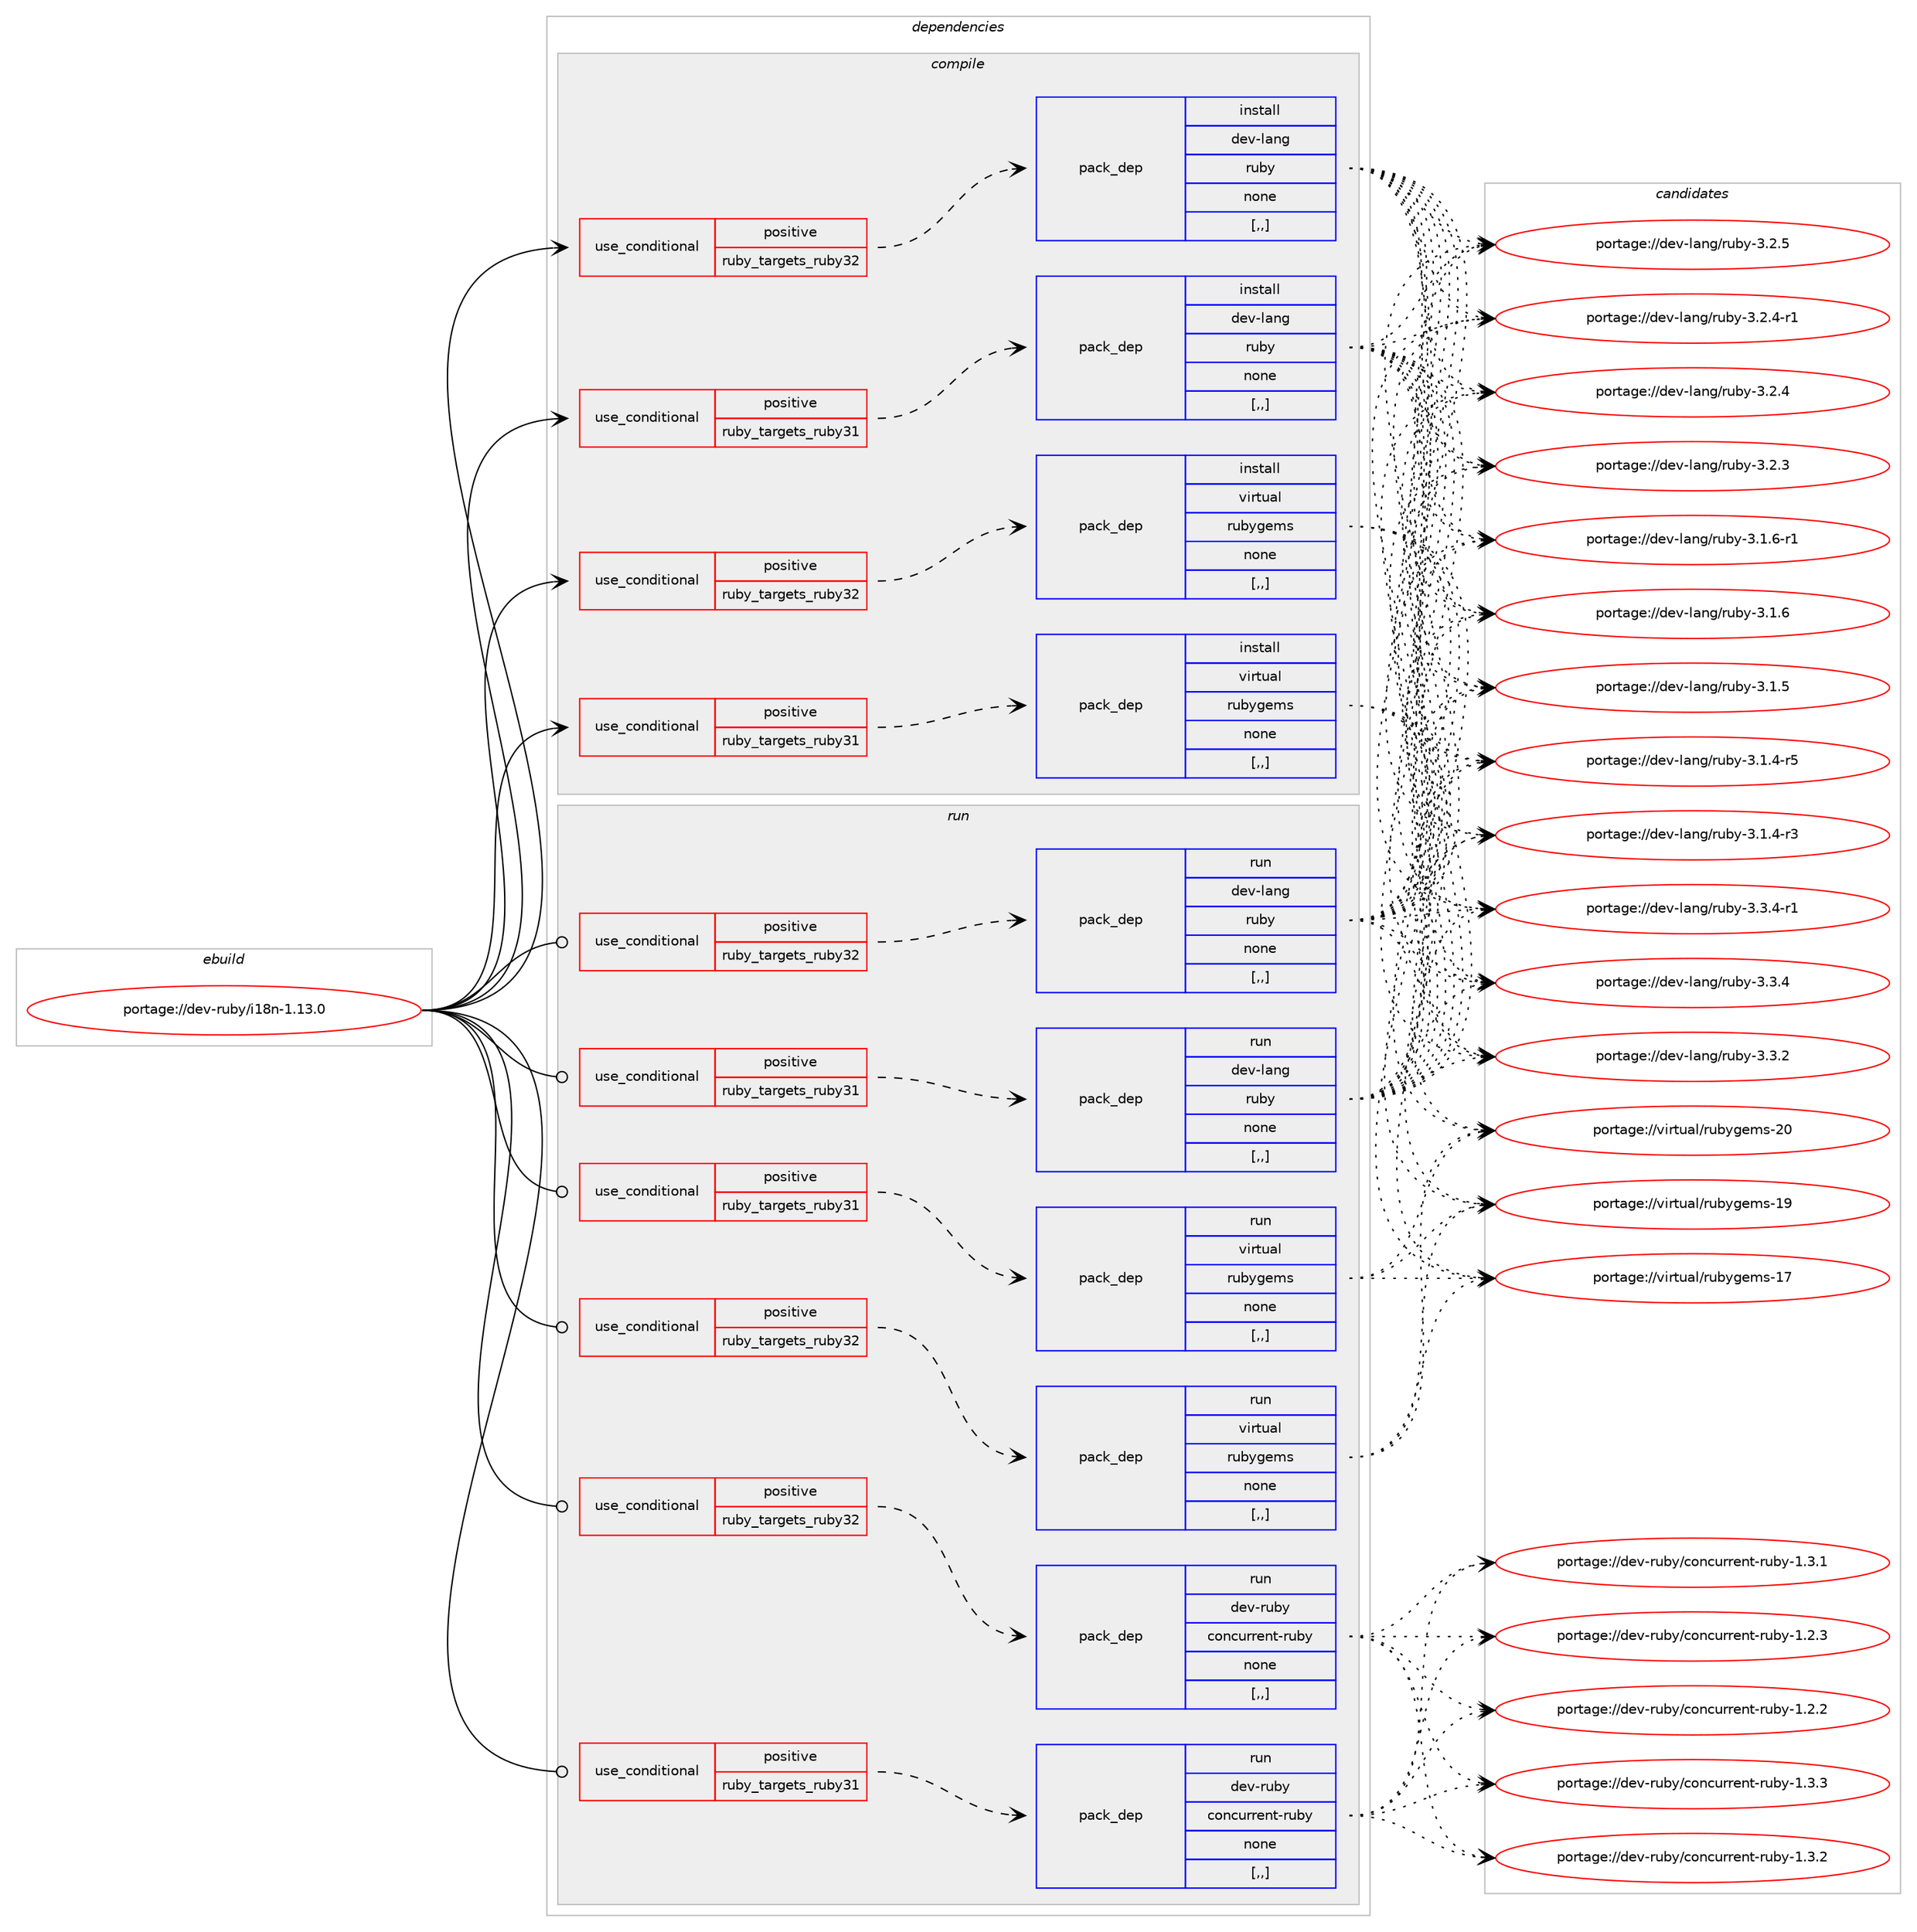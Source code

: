 digraph prolog {

# *************
# Graph options
# *************

newrank=true;
concentrate=true;
compound=true;
graph [rankdir=LR,fontname=Helvetica,fontsize=10,ranksep=1.5];#, ranksep=2.5, nodesep=0.2];
edge  [arrowhead=vee];
node  [fontname=Helvetica,fontsize=10];

# **********
# The ebuild
# **********

subgraph cluster_leftcol {
color=gray;
label=<<i>ebuild</i>>;
id [label="portage://dev-ruby/i18n-1.13.0", color=red, width=4, href="../dev-ruby/i18n-1.13.0.svg"];
}

# ****************
# The dependencies
# ****************

subgraph cluster_midcol {
color=gray;
label=<<i>dependencies</i>>;
subgraph cluster_compile {
fillcolor="#eeeeee";
style=filled;
label=<<i>compile</i>>;
subgraph cond49144 {
dependency186864 [label=<<TABLE BORDER="0" CELLBORDER="1" CELLSPACING="0" CELLPADDING="4"><TR><TD ROWSPAN="3" CELLPADDING="10">use_conditional</TD></TR><TR><TD>positive</TD></TR><TR><TD>ruby_targets_ruby31</TD></TR></TABLE>>, shape=none, color=red];
subgraph pack136390 {
dependency186865 [label=<<TABLE BORDER="0" CELLBORDER="1" CELLSPACING="0" CELLPADDING="4" WIDTH="220"><TR><TD ROWSPAN="6" CELLPADDING="30">pack_dep</TD></TR><TR><TD WIDTH="110">install</TD></TR><TR><TD>dev-lang</TD></TR><TR><TD>ruby</TD></TR><TR><TD>none</TD></TR><TR><TD>[,,]</TD></TR></TABLE>>, shape=none, color=blue];
}
dependency186864:e -> dependency186865:w [weight=20,style="dashed",arrowhead="vee"];
}
id:e -> dependency186864:w [weight=20,style="solid",arrowhead="vee"];
subgraph cond49145 {
dependency186866 [label=<<TABLE BORDER="0" CELLBORDER="1" CELLSPACING="0" CELLPADDING="4"><TR><TD ROWSPAN="3" CELLPADDING="10">use_conditional</TD></TR><TR><TD>positive</TD></TR><TR><TD>ruby_targets_ruby31</TD></TR></TABLE>>, shape=none, color=red];
subgraph pack136391 {
dependency186867 [label=<<TABLE BORDER="0" CELLBORDER="1" CELLSPACING="0" CELLPADDING="4" WIDTH="220"><TR><TD ROWSPAN="6" CELLPADDING="30">pack_dep</TD></TR><TR><TD WIDTH="110">install</TD></TR><TR><TD>virtual</TD></TR><TR><TD>rubygems</TD></TR><TR><TD>none</TD></TR><TR><TD>[,,]</TD></TR></TABLE>>, shape=none, color=blue];
}
dependency186866:e -> dependency186867:w [weight=20,style="dashed",arrowhead="vee"];
}
id:e -> dependency186866:w [weight=20,style="solid",arrowhead="vee"];
subgraph cond49146 {
dependency186868 [label=<<TABLE BORDER="0" CELLBORDER="1" CELLSPACING="0" CELLPADDING="4"><TR><TD ROWSPAN="3" CELLPADDING="10">use_conditional</TD></TR><TR><TD>positive</TD></TR><TR><TD>ruby_targets_ruby32</TD></TR></TABLE>>, shape=none, color=red];
subgraph pack136392 {
dependency186869 [label=<<TABLE BORDER="0" CELLBORDER="1" CELLSPACING="0" CELLPADDING="4" WIDTH="220"><TR><TD ROWSPAN="6" CELLPADDING="30">pack_dep</TD></TR><TR><TD WIDTH="110">install</TD></TR><TR><TD>dev-lang</TD></TR><TR><TD>ruby</TD></TR><TR><TD>none</TD></TR><TR><TD>[,,]</TD></TR></TABLE>>, shape=none, color=blue];
}
dependency186868:e -> dependency186869:w [weight=20,style="dashed",arrowhead="vee"];
}
id:e -> dependency186868:w [weight=20,style="solid",arrowhead="vee"];
subgraph cond49147 {
dependency186870 [label=<<TABLE BORDER="0" CELLBORDER="1" CELLSPACING="0" CELLPADDING="4"><TR><TD ROWSPAN="3" CELLPADDING="10">use_conditional</TD></TR><TR><TD>positive</TD></TR><TR><TD>ruby_targets_ruby32</TD></TR></TABLE>>, shape=none, color=red];
subgraph pack136393 {
dependency186871 [label=<<TABLE BORDER="0" CELLBORDER="1" CELLSPACING="0" CELLPADDING="4" WIDTH="220"><TR><TD ROWSPAN="6" CELLPADDING="30">pack_dep</TD></TR><TR><TD WIDTH="110">install</TD></TR><TR><TD>virtual</TD></TR><TR><TD>rubygems</TD></TR><TR><TD>none</TD></TR><TR><TD>[,,]</TD></TR></TABLE>>, shape=none, color=blue];
}
dependency186870:e -> dependency186871:w [weight=20,style="dashed",arrowhead="vee"];
}
id:e -> dependency186870:w [weight=20,style="solid",arrowhead="vee"];
}
subgraph cluster_compileandrun {
fillcolor="#eeeeee";
style=filled;
label=<<i>compile and run</i>>;
}
subgraph cluster_run {
fillcolor="#eeeeee";
style=filled;
label=<<i>run</i>>;
subgraph cond49148 {
dependency186872 [label=<<TABLE BORDER="0" CELLBORDER="1" CELLSPACING="0" CELLPADDING="4"><TR><TD ROWSPAN="3" CELLPADDING="10">use_conditional</TD></TR><TR><TD>positive</TD></TR><TR><TD>ruby_targets_ruby31</TD></TR></TABLE>>, shape=none, color=red];
subgraph pack136394 {
dependency186873 [label=<<TABLE BORDER="0" CELLBORDER="1" CELLSPACING="0" CELLPADDING="4" WIDTH="220"><TR><TD ROWSPAN="6" CELLPADDING="30">pack_dep</TD></TR><TR><TD WIDTH="110">run</TD></TR><TR><TD>dev-lang</TD></TR><TR><TD>ruby</TD></TR><TR><TD>none</TD></TR><TR><TD>[,,]</TD></TR></TABLE>>, shape=none, color=blue];
}
dependency186872:e -> dependency186873:w [weight=20,style="dashed",arrowhead="vee"];
}
id:e -> dependency186872:w [weight=20,style="solid",arrowhead="odot"];
subgraph cond49149 {
dependency186874 [label=<<TABLE BORDER="0" CELLBORDER="1" CELLSPACING="0" CELLPADDING="4"><TR><TD ROWSPAN="3" CELLPADDING="10">use_conditional</TD></TR><TR><TD>positive</TD></TR><TR><TD>ruby_targets_ruby31</TD></TR></TABLE>>, shape=none, color=red];
subgraph pack136395 {
dependency186875 [label=<<TABLE BORDER="0" CELLBORDER="1" CELLSPACING="0" CELLPADDING="4" WIDTH="220"><TR><TD ROWSPAN="6" CELLPADDING="30">pack_dep</TD></TR><TR><TD WIDTH="110">run</TD></TR><TR><TD>dev-ruby</TD></TR><TR><TD>concurrent-ruby</TD></TR><TR><TD>none</TD></TR><TR><TD>[,,]</TD></TR></TABLE>>, shape=none, color=blue];
}
dependency186874:e -> dependency186875:w [weight=20,style="dashed",arrowhead="vee"];
}
id:e -> dependency186874:w [weight=20,style="solid",arrowhead="odot"];
subgraph cond49150 {
dependency186876 [label=<<TABLE BORDER="0" CELLBORDER="1" CELLSPACING="0" CELLPADDING="4"><TR><TD ROWSPAN="3" CELLPADDING="10">use_conditional</TD></TR><TR><TD>positive</TD></TR><TR><TD>ruby_targets_ruby31</TD></TR></TABLE>>, shape=none, color=red];
subgraph pack136396 {
dependency186877 [label=<<TABLE BORDER="0" CELLBORDER="1" CELLSPACING="0" CELLPADDING="4" WIDTH="220"><TR><TD ROWSPAN="6" CELLPADDING="30">pack_dep</TD></TR><TR><TD WIDTH="110">run</TD></TR><TR><TD>virtual</TD></TR><TR><TD>rubygems</TD></TR><TR><TD>none</TD></TR><TR><TD>[,,]</TD></TR></TABLE>>, shape=none, color=blue];
}
dependency186876:e -> dependency186877:w [weight=20,style="dashed",arrowhead="vee"];
}
id:e -> dependency186876:w [weight=20,style="solid",arrowhead="odot"];
subgraph cond49151 {
dependency186878 [label=<<TABLE BORDER="0" CELLBORDER="1" CELLSPACING="0" CELLPADDING="4"><TR><TD ROWSPAN="3" CELLPADDING="10">use_conditional</TD></TR><TR><TD>positive</TD></TR><TR><TD>ruby_targets_ruby32</TD></TR></TABLE>>, shape=none, color=red];
subgraph pack136397 {
dependency186879 [label=<<TABLE BORDER="0" CELLBORDER="1" CELLSPACING="0" CELLPADDING="4" WIDTH="220"><TR><TD ROWSPAN="6" CELLPADDING="30">pack_dep</TD></TR><TR><TD WIDTH="110">run</TD></TR><TR><TD>dev-lang</TD></TR><TR><TD>ruby</TD></TR><TR><TD>none</TD></TR><TR><TD>[,,]</TD></TR></TABLE>>, shape=none, color=blue];
}
dependency186878:e -> dependency186879:w [weight=20,style="dashed",arrowhead="vee"];
}
id:e -> dependency186878:w [weight=20,style="solid",arrowhead="odot"];
subgraph cond49152 {
dependency186880 [label=<<TABLE BORDER="0" CELLBORDER="1" CELLSPACING="0" CELLPADDING="4"><TR><TD ROWSPAN="3" CELLPADDING="10">use_conditional</TD></TR><TR><TD>positive</TD></TR><TR><TD>ruby_targets_ruby32</TD></TR></TABLE>>, shape=none, color=red];
subgraph pack136398 {
dependency186881 [label=<<TABLE BORDER="0" CELLBORDER="1" CELLSPACING="0" CELLPADDING="4" WIDTH="220"><TR><TD ROWSPAN="6" CELLPADDING="30">pack_dep</TD></TR><TR><TD WIDTH="110">run</TD></TR><TR><TD>dev-ruby</TD></TR><TR><TD>concurrent-ruby</TD></TR><TR><TD>none</TD></TR><TR><TD>[,,]</TD></TR></TABLE>>, shape=none, color=blue];
}
dependency186880:e -> dependency186881:w [weight=20,style="dashed",arrowhead="vee"];
}
id:e -> dependency186880:w [weight=20,style="solid",arrowhead="odot"];
subgraph cond49153 {
dependency186882 [label=<<TABLE BORDER="0" CELLBORDER="1" CELLSPACING="0" CELLPADDING="4"><TR><TD ROWSPAN="3" CELLPADDING="10">use_conditional</TD></TR><TR><TD>positive</TD></TR><TR><TD>ruby_targets_ruby32</TD></TR></TABLE>>, shape=none, color=red];
subgraph pack136399 {
dependency186883 [label=<<TABLE BORDER="0" CELLBORDER="1" CELLSPACING="0" CELLPADDING="4" WIDTH="220"><TR><TD ROWSPAN="6" CELLPADDING="30">pack_dep</TD></TR><TR><TD WIDTH="110">run</TD></TR><TR><TD>virtual</TD></TR><TR><TD>rubygems</TD></TR><TR><TD>none</TD></TR><TR><TD>[,,]</TD></TR></TABLE>>, shape=none, color=blue];
}
dependency186882:e -> dependency186883:w [weight=20,style="dashed",arrowhead="vee"];
}
id:e -> dependency186882:w [weight=20,style="solid",arrowhead="odot"];
}
}

# **************
# The candidates
# **************

subgraph cluster_choices {
rank=same;
color=gray;
label=<<i>candidates</i>>;

subgraph choice136390 {
color=black;
nodesep=1;
choice100101118451089711010347114117981214551465146524511449 [label="portage://dev-lang/ruby-3.3.4-r1", color=red, width=4,href="../dev-lang/ruby-3.3.4-r1.svg"];
choice10010111845108971101034711411798121455146514652 [label="portage://dev-lang/ruby-3.3.4", color=red, width=4,href="../dev-lang/ruby-3.3.4.svg"];
choice10010111845108971101034711411798121455146514650 [label="portage://dev-lang/ruby-3.3.2", color=red, width=4,href="../dev-lang/ruby-3.3.2.svg"];
choice10010111845108971101034711411798121455146504653 [label="portage://dev-lang/ruby-3.2.5", color=red, width=4,href="../dev-lang/ruby-3.2.5.svg"];
choice100101118451089711010347114117981214551465046524511449 [label="portage://dev-lang/ruby-3.2.4-r1", color=red, width=4,href="../dev-lang/ruby-3.2.4-r1.svg"];
choice10010111845108971101034711411798121455146504652 [label="portage://dev-lang/ruby-3.2.4", color=red, width=4,href="../dev-lang/ruby-3.2.4.svg"];
choice10010111845108971101034711411798121455146504651 [label="portage://dev-lang/ruby-3.2.3", color=red, width=4,href="../dev-lang/ruby-3.2.3.svg"];
choice100101118451089711010347114117981214551464946544511449 [label="portage://dev-lang/ruby-3.1.6-r1", color=red, width=4,href="../dev-lang/ruby-3.1.6-r1.svg"];
choice10010111845108971101034711411798121455146494654 [label="portage://dev-lang/ruby-3.1.6", color=red, width=4,href="../dev-lang/ruby-3.1.6.svg"];
choice10010111845108971101034711411798121455146494653 [label="portage://dev-lang/ruby-3.1.5", color=red, width=4,href="../dev-lang/ruby-3.1.5.svg"];
choice100101118451089711010347114117981214551464946524511453 [label="portage://dev-lang/ruby-3.1.4-r5", color=red, width=4,href="../dev-lang/ruby-3.1.4-r5.svg"];
choice100101118451089711010347114117981214551464946524511451 [label="portage://dev-lang/ruby-3.1.4-r3", color=red, width=4,href="../dev-lang/ruby-3.1.4-r3.svg"];
dependency186865:e -> choice100101118451089711010347114117981214551465146524511449:w [style=dotted,weight="100"];
dependency186865:e -> choice10010111845108971101034711411798121455146514652:w [style=dotted,weight="100"];
dependency186865:e -> choice10010111845108971101034711411798121455146514650:w [style=dotted,weight="100"];
dependency186865:e -> choice10010111845108971101034711411798121455146504653:w [style=dotted,weight="100"];
dependency186865:e -> choice100101118451089711010347114117981214551465046524511449:w [style=dotted,weight="100"];
dependency186865:e -> choice10010111845108971101034711411798121455146504652:w [style=dotted,weight="100"];
dependency186865:e -> choice10010111845108971101034711411798121455146504651:w [style=dotted,weight="100"];
dependency186865:e -> choice100101118451089711010347114117981214551464946544511449:w [style=dotted,weight="100"];
dependency186865:e -> choice10010111845108971101034711411798121455146494654:w [style=dotted,weight="100"];
dependency186865:e -> choice10010111845108971101034711411798121455146494653:w [style=dotted,weight="100"];
dependency186865:e -> choice100101118451089711010347114117981214551464946524511453:w [style=dotted,weight="100"];
dependency186865:e -> choice100101118451089711010347114117981214551464946524511451:w [style=dotted,weight="100"];
}
subgraph choice136391 {
color=black;
nodesep=1;
choice118105114116117971084711411798121103101109115455048 [label="portage://virtual/rubygems-20", color=red, width=4,href="../virtual/rubygems-20.svg"];
choice118105114116117971084711411798121103101109115454957 [label="portage://virtual/rubygems-19", color=red, width=4,href="../virtual/rubygems-19.svg"];
choice118105114116117971084711411798121103101109115454955 [label="portage://virtual/rubygems-17", color=red, width=4,href="../virtual/rubygems-17.svg"];
dependency186867:e -> choice118105114116117971084711411798121103101109115455048:w [style=dotted,weight="100"];
dependency186867:e -> choice118105114116117971084711411798121103101109115454957:w [style=dotted,weight="100"];
dependency186867:e -> choice118105114116117971084711411798121103101109115454955:w [style=dotted,weight="100"];
}
subgraph choice136392 {
color=black;
nodesep=1;
choice100101118451089711010347114117981214551465146524511449 [label="portage://dev-lang/ruby-3.3.4-r1", color=red, width=4,href="../dev-lang/ruby-3.3.4-r1.svg"];
choice10010111845108971101034711411798121455146514652 [label="portage://dev-lang/ruby-3.3.4", color=red, width=4,href="../dev-lang/ruby-3.3.4.svg"];
choice10010111845108971101034711411798121455146514650 [label="portage://dev-lang/ruby-3.3.2", color=red, width=4,href="../dev-lang/ruby-3.3.2.svg"];
choice10010111845108971101034711411798121455146504653 [label="portage://dev-lang/ruby-3.2.5", color=red, width=4,href="../dev-lang/ruby-3.2.5.svg"];
choice100101118451089711010347114117981214551465046524511449 [label="portage://dev-lang/ruby-3.2.4-r1", color=red, width=4,href="../dev-lang/ruby-3.2.4-r1.svg"];
choice10010111845108971101034711411798121455146504652 [label="portage://dev-lang/ruby-3.2.4", color=red, width=4,href="../dev-lang/ruby-3.2.4.svg"];
choice10010111845108971101034711411798121455146504651 [label="portage://dev-lang/ruby-3.2.3", color=red, width=4,href="../dev-lang/ruby-3.2.3.svg"];
choice100101118451089711010347114117981214551464946544511449 [label="portage://dev-lang/ruby-3.1.6-r1", color=red, width=4,href="../dev-lang/ruby-3.1.6-r1.svg"];
choice10010111845108971101034711411798121455146494654 [label="portage://dev-lang/ruby-3.1.6", color=red, width=4,href="../dev-lang/ruby-3.1.6.svg"];
choice10010111845108971101034711411798121455146494653 [label="portage://dev-lang/ruby-3.1.5", color=red, width=4,href="../dev-lang/ruby-3.1.5.svg"];
choice100101118451089711010347114117981214551464946524511453 [label="portage://dev-lang/ruby-3.1.4-r5", color=red, width=4,href="../dev-lang/ruby-3.1.4-r5.svg"];
choice100101118451089711010347114117981214551464946524511451 [label="portage://dev-lang/ruby-3.1.4-r3", color=red, width=4,href="../dev-lang/ruby-3.1.4-r3.svg"];
dependency186869:e -> choice100101118451089711010347114117981214551465146524511449:w [style=dotted,weight="100"];
dependency186869:e -> choice10010111845108971101034711411798121455146514652:w [style=dotted,weight="100"];
dependency186869:e -> choice10010111845108971101034711411798121455146514650:w [style=dotted,weight="100"];
dependency186869:e -> choice10010111845108971101034711411798121455146504653:w [style=dotted,weight="100"];
dependency186869:e -> choice100101118451089711010347114117981214551465046524511449:w [style=dotted,weight="100"];
dependency186869:e -> choice10010111845108971101034711411798121455146504652:w [style=dotted,weight="100"];
dependency186869:e -> choice10010111845108971101034711411798121455146504651:w [style=dotted,weight="100"];
dependency186869:e -> choice100101118451089711010347114117981214551464946544511449:w [style=dotted,weight="100"];
dependency186869:e -> choice10010111845108971101034711411798121455146494654:w [style=dotted,weight="100"];
dependency186869:e -> choice10010111845108971101034711411798121455146494653:w [style=dotted,weight="100"];
dependency186869:e -> choice100101118451089711010347114117981214551464946524511453:w [style=dotted,weight="100"];
dependency186869:e -> choice100101118451089711010347114117981214551464946524511451:w [style=dotted,weight="100"];
}
subgraph choice136393 {
color=black;
nodesep=1;
choice118105114116117971084711411798121103101109115455048 [label="portage://virtual/rubygems-20", color=red, width=4,href="../virtual/rubygems-20.svg"];
choice118105114116117971084711411798121103101109115454957 [label="portage://virtual/rubygems-19", color=red, width=4,href="../virtual/rubygems-19.svg"];
choice118105114116117971084711411798121103101109115454955 [label="portage://virtual/rubygems-17", color=red, width=4,href="../virtual/rubygems-17.svg"];
dependency186871:e -> choice118105114116117971084711411798121103101109115455048:w [style=dotted,weight="100"];
dependency186871:e -> choice118105114116117971084711411798121103101109115454957:w [style=dotted,weight="100"];
dependency186871:e -> choice118105114116117971084711411798121103101109115454955:w [style=dotted,weight="100"];
}
subgraph choice136394 {
color=black;
nodesep=1;
choice100101118451089711010347114117981214551465146524511449 [label="portage://dev-lang/ruby-3.3.4-r1", color=red, width=4,href="../dev-lang/ruby-3.3.4-r1.svg"];
choice10010111845108971101034711411798121455146514652 [label="portage://dev-lang/ruby-3.3.4", color=red, width=4,href="../dev-lang/ruby-3.3.4.svg"];
choice10010111845108971101034711411798121455146514650 [label="portage://dev-lang/ruby-3.3.2", color=red, width=4,href="../dev-lang/ruby-3.3.2.svg"];
choice10010111845108971101034711411798121455146504653 [label="portage://dev-lang/ruby-3.2.5", color=red, width=4,href="../dev-lang/ruby-3.2.5.svg"];
choice100101118451089711010347114117981214551465046524511449 [label="portage://dev-lang/ruby-3.2.4-r1", color=red, width=4,href="../dev-lang/ruby-3.2.4-r1.svg"];
choice10010111845108971101034711411798121455146504652 [label="portage://dev-lang/ruby-3.2.4", color=red, width=4,href="../dev-lang/ruby-3.2.4.svg"];
choice10010111845108971101034711411798121455146504651 [label="portage://dev-lang/ruby-3.2.3", color=red, width=4,href="../dev-lang/ruby-3.2.3.svg"];
choice100101118451089711010347114117981214551464946544511449 [label="portage://dev-lang/ruby-3.1.6-r1", color=red, width=4,href="../dev-lang/ruby-3.1.6-r1.svg"];
choice10010111845108971101034711411798121455146494654 [label="portage://dev-lang/ruby-3.1.6", color=red, width=4,href="../dev-lang/ruby-3.1.6.svg"];
choice10010111845108971101034711411798121455146494653 [label="portage://dev-lang/ruby-3.1.5", color=red, width=4,href="../dev-lang/ruby-3.1.5.svg"];
choice100101118451089711010347114117981214551464946524511453 [label="portage://dev-lang/ruby-3.1.4-r5", color=red, width=4,href="../dev-lang/ruby-3.1.4-r5.svg"];
choice100101118451089711010347114117981214551464946524511451 [label="portage://dev-lang/ruby-3.1.4-r3", color=red, width=4,href="../dev-lang/ruby-3.1.4-r3.svg"];
dependency186873:e -> choice100101118451089711010347114117981214551465146524511449:w [style=dotted,weight="100"];
dependency186873:e -> choice10010111845108971101034711411798121455146514652:w [style=dotted,weight="100"];
dependency186873:e -> choice10010111845108971101034711411798121455146514650:w [style=dotted,weight="100"];
dependency186873:e -> choice10010111845108971101034711411798121455146504653:w [style=dotted,weight="100"];
dependency186873:e -> choice100101118451089711010347114117981214551465046524511449:w [style=dotted,weight="100"];
dependency186873:e -> choice10010111845108971101034711411798121455146504652:w [style=dotted,weight="100"];
dependency186873:e -> choice10010111845108971101034711411798121455146504651:w [style=dotted,weight="100"];
dependency186873:e -> choice100101118451089711010347114117981214551464946544511449:w [style=dotted,weight="100"];
dependency186873:e -> choice10010111845108971101034711411798121455146494654:w [style=dotted,weight="100"];
dependency186873:e -> choice10010111845108971101034711411798121455146494653:w [style=dotted,weight="100"];
dependency186873:e -> choice100101118451089711010347114117981214551464946524511453:w [style=dotted,weight="100"];
dependency186873:e -> choice100101118451089711010347114117981214551464946524511451:w [style=dotted,weight="100"];
}
subgraph choice136395 {
color=black;
nodesep=1;
choice10010111845114117981214799111110991171141141011101164511411798121454946514651 [label="portage://dev-ruby/concurrent-ruby-1.3.3", color=red, width=4,href="../dev-ruby/concurrent-ruby-1.3.3.svg"];
choice10010111845114117981214799111110991171141141011101164511411798121454946514650 [label="portage://dev-ruby/concurrent-ruby-1.3.2", color=red, width=4,href="../dev-ruby/concurrent-ruby-1.3.2.svg"];
choice10010111845114117981214799111110991171141141011101164511411798121454946514649 [label="portage://dev-ruby/concurrent-ruby-1.3.1", color=red, width=4,href="../dev-ruby/concurrent-ruby-1.3.1.svg"];
choice10010111845114117981214799111110991171141141011101164511411798121454946504651 [label="portage://dev-ruby/concurrent-ruby-1.2.3", color=red, width=4,href="../dev-ruby/concurrent-ruby-1.2.3.svg"];
choice10010111845114117981214799111110991171141141011101164511411798121454946504650 [label="portage://dev-ruby/concurrent-ruby-1.2.2", color=red, width=4,href="../dev-ruby/concurrent-ruby-1.2.2.svg"];
dependency186875:e -> choice10010111845114117981214799111110991171141141011101164511411798121454946514651:w [style=dotted,weight="100"];
dependency186875:e -> choice10010111845114117981214799111110991171141141011101164511411798121454946514650:w [style=dotted,weight="100"];
dependency186875:e -> choice10010111845114117981214799111110991171141141011101164511411798121454946514649:w [style=dotted,weight="100"];
dependency186875:e -> choice10010111845114117981214799111110991171141141011101164511411798121454946504651:w [style=dotted,weight="100"];
dependency186875:e -> choice10010111845114117981214799111110991171141141011101164511411798121454946504650:w [style=dotted,weight="100"];
}
subgraph choice136396 {
color=black;
nodesep=1;
choice118105114116117971084711411798121103101109115455048 [label="portage://virtual/rubygems-20", color=red, width=4,href="../virtual/rubygems-20.svg"];
choice118105114116117971084711411798121103101109115454957 [label="portage://virtual/rubygems-19", color=red, width=4,href="../virtual/rubygems-19.svg"];
choice118105114116117971084711411798121103101109115454955 [label="portage://virtual/rubygems-17", color=red, width=4,href="../virtual/rubygems-17.svg"];
dependency186877:e -> choice118105114116117971084711411798121103101109115455048:w [style=dotted,weight="100"];
dependency186877:e -> choice118105114116117971084711411798121103101109115454957:w [style=dotted,weight="100"];
dependency186877:e -> choice118105114116117971084711411798121103101109115454955:w [style=dotted,weight="100"];
}
subgraph choice136397 {
color=black;
nodesep=1;
choice100101118451089711010347114117981214551465146524511449 [label="portage://dev-lang/ruby-3.3.4-r1", color=red, width=4,href="../dev-lang/ruby-3.3.4-r1.svg"];
choice10010111845108971101034711411798121455146514652 [label="portage://dev-lang/ruby-3.3.4", color=red, width=4,href="../dev-lang/ruby-3.3.4.svg"];
choice10010111845108971101034711411798121455146514650 [label="portage://dev-lang/ruby-3.3.2", color=red, width=4,href="../dev-lang/ruby-3.3.2.svg"];
choice10010111845108971101034711411798121455146504653 [label="portage://dev-lang/ruby-3.2.5", color=red, width=4,href="../dev-lang/ruby-3.2.5.svg"];
choice100101118451089711010347114117981214551465046524511449 [label="portage://dev-lang/ruby-3.2.4-r1", color=red, width=4,href="../dev-lang/ruby-3.2.4-r1.svg"];
choice10010111845108971101034711411798121455146504652 [label="portage://dev-lang/ruby-3.2.4", color=red, width=4,href="../dev-lang/ruby-3.2.4.svg"];
choice10010111845108971101034711411798121455146504651 [label="portage://dev-lang/ruby-3.2.3", color=red, width=4,href="../dev-lang/ruby-3.2.3.svg"];
choice100101118451089711010347114117981214551464946544511449 [label="portage://dev-lang/ruby-3.1.6-r1", color=red, width=4,href="../dev-lang/ruby-3.1.6-r1.svg"];
choice10010111845108971101034711411798121455146494654 [label="portage://dev-lang/ruby-3.1.6", color=red, width=4,href="../dev-lang/ruby-3.1.6.svg"];
choice10010111845108971101034711411798121455146494653 [label="portage://dev-lang/ruby-3.1.5", color=red, width=4,href="../dev-lang/ruby-3.1.5.svg"];
choice100101118451089711010347114117981214551464946524511453 [label="portage://dev-lang/ruby-3.1.4-r5", color=red, width=4,href="../dev-lang/ruby-3.1.4-r5.svg"];
choice100101118451089711010347114117981214551464946524511451 [label="portage://dev-lang/ruby-3.1.4-r3", color=red, width=4,href="../dev-lang/ruby-3.1.4-r3.svg"];
dependency186879:e -> choice100101118451089711010347114117981214551465146524511449:w [style=dotted,weight="100"];
dependency186879:e -> choice10010111845108971101034711411798121455146514652:w [style=dotted,weight="100"];
dependency186879:e -> choice10010111845108971101034711411798121455146514650:w [style=dotted,weight="100"];
dependency186879:e -> choice10010111845108971101034711411798121455146504653:w [style=dotted,weight="100"];
dependency186879:e -> choice100101118451089711010347114117981214551465046524511449:w [style=dotted,weight="100"];
dependency186879:e -> choice10010111845108971101034711411798121455146504652:w [style=dotted,weight="100"];
dependency186879:e -> choice10010111845108971101034711411798121455146504651:w [style=dotted,weight="100"];
dependency186879:e -> choice100101118451089711010347114117981214551464946544511449:w [style=dotted,weight="100"];
dependency186879:e -> choice10010111845108971101034711411798121455146494654:w [style=dotted,weight="100"];
dependency186879:e -> choice10010111845108971101034711411798121455146494653:w [style=dotted,weight="100"];
dependency186879:e -> choice100101118451089711010347114117981214551464946524511453:w [style=dotted,weight="100"];
dependency186879:e -> choice100101118451089711010347114117981214551464946524511451:w [style=dotted,weight="100"];
}
subgraph choice136398 {
color=black;
nodesep=1;
choice10010111845114117981214799111110991171141141011101164511411798121454946514651 [label="portage://dev-ruby/concurrent-ruby-1.3.3", color=red, width=4,href="../dev-ruby/concurrent-ruby-1.3.3.svg"];
choice10010111845114117981214799111110991171141141011101164511411798121454946514650 [label="portage://dev-ruby/concurrent-ruby-1.3.2", color=red, width=4,href="../dev-ruby/concurrent-ruby-1.3.2.svg"];
choice10010111845114117981214799111110991171141141011101164511411798121454946514649 [label="portage://dev-ruby/concurrent-ruby-1.3.1", color=red, width=4,href="../dev-ruby/concurrent-ruby-1.3.1.svg"];
choice10010111845114117981214799111110991171141141011101164511411798121454946504651 [label="portage://dev-ruby/concurrent-ruby-1.2.3", color=red, width=4,href="../dev-ruby/concurrent-ruby-1.2.3.svg"];
choice10010111845114117981214799111110991171141141011101164511411798121454946504650 [label="portage://dev-ruby/concurrent-ruby-1.2.2", color=red, width=4,href="../dev-ruby/concurrent-ruby-1.2.2.svg"];
dependency186881:e -> choice10010111845114117981214799111110991171141141011101164511411798121454946514651:w [style=dotted,weight="100"];
dependency186881:e -> choice10010111845114117981214799111110991171141141011101164511411798121454946514650:w [style=dotted,weight="100"];
dependency186881:e -> choice10010111845114117981214799111110991171141141011101164511411798121454946514649:w [style=dotted,weight="100"];
dependency186881:e -> choice10010111845114117981214799111110991171141141011101164511411798121454946504651:w [style=dotted,weight="100"];
dependency186881:e -> choice10010111845114117981214799111110991171141141011101164511411798121454946504650:w [style=dotted,weight="100"];
}
subgraph choice136399 {
color=black;
nodesep=1;
choice118105114116117971084711411798121103101109115455048 [label="portage://virtual/rubygems-20", color=red, width=4,href="../virtual/rubygems-20.svg"];
choice118105114116117971084711411798121103101109115454957 [label="portage://virtual/rubygems-19", color=red, width=4,href="../virtual/rubygems-19.svg"];
choice118105114116117971084711411798121103101109115454955 [label="portage://virtual/rubygems-17", color=red, width=4,href="../virtual/rubygems-17.svg"];
dependency186883:e -> choice118105114116117971084711411798121103101109115455048:w [style=dotted,weight="100"];
dependency186883:e -> choice118105114116117971084711411798121103101109115454957:w [style=dotted,weight="100"];
dependency186883:e -> choice118105114116117971084711411798121103101109115454955:w [style=dotted,weight="100"];
}
}

}

